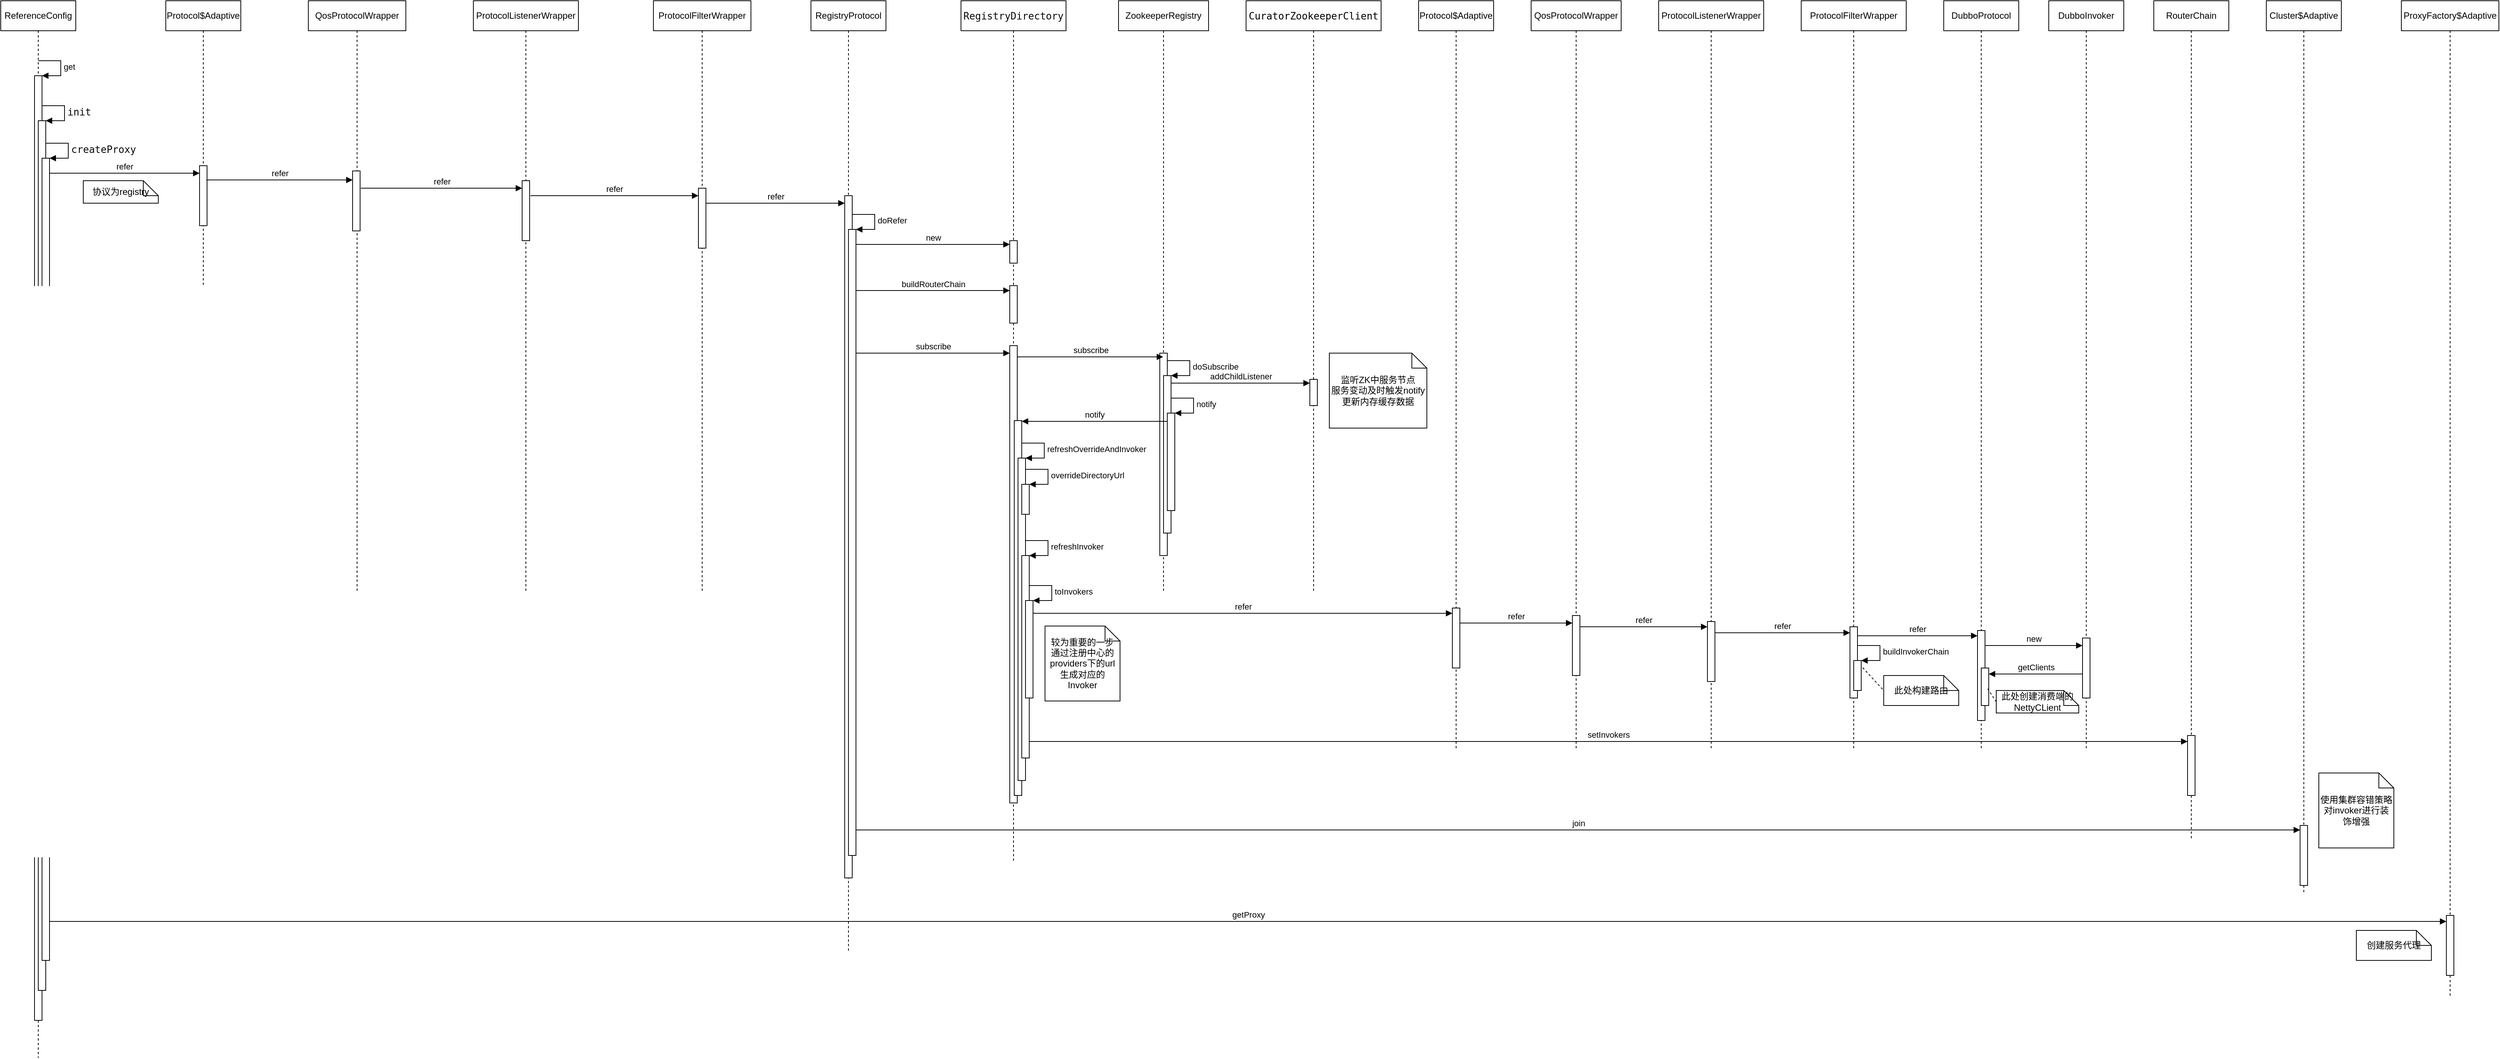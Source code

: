 <mxfile version="20.2.3" type="github">
  <diagram id="S-YhWcMg4kfTPjEh6Daq" name="Page-1">
    <mxGraphModel dx="2163" dy="1258" grid="1" gridSize="10" guides="1" tooltips="1" connect="1" arrows="1" fold="1" page="1" pageScale="1" pageWidth="850" pageHeight="1100" math="0" shadow="0">
      <root>
        <mxCell id="0" />
        <mxCell id="1" parent="0" />
        <mxCell id="prSrardVWq4stz3Opwxa-1" value="ReferenceConfig" style="shape=umlLifeline;perimeter=lifelinePerimeter;whiteSpace=wrap;html=1;container=1;collapsible=0;recursiveResize=0;outlineConnect=0;" vertex="1" parent="1">
          <mxGeometry x="50" y="90" width="100" height="1410" as="geometry" />
        </mxCell>
        <mxCell id="prSrardVWq4stz3Opwxa-2" value="" style="html=1;points=[];perimeter=orthogonalPerimeter;" vertex="1" parent="prSrardVWq4stz3Opwxa-1">
          <mxGeometry x="45" y="100" width="10" height="1260" as="geometry" />
        </mxCell>
        <mxCell id="prSrardVWq4stz3Opwxa-3" value="get" style="edgeStyle=orthogonalEdgeStyle;html=1;align=left;spacingLeft=2;endArrow=block;rounded=0;entryX=1;entryY=0;" edge="1" target="prSrardVWq4stz3Opwxa-2" parent="prSrardVWq4stz3Opwxa-1">
          <mxGeometry relative="1" as="geometry">
            <mxPoint x="50" y="80" as="sourcePoint" />
            <Array as="points">
              <mxPoint x="80" y="80" />
            </Array>
          </mxGeometry>
        </mxCell>
        <mxCell id="prSrardVWq4stz3Opwxa-4" value="" style="html=1;points=[];perimeter=orthogonalPerimeter;" vertex="1" parent="prSrardVWq4stz3Opwxa-1">
          <mxGeometry x="50" y="160" width="10" height="1160" as="geometry" />
        </mxCell>
        <mxCell id="prSrardVWq4stz3Opwxa-5" value="&lt;pre style=&quot;color: rgb(8, 8, 8); font-family: &amp;quot;JetBrains Mono&amp;quot;, monospace; font-size: 9.8pt;&quot;&gt;init&lt;/pre&gt;" style="edgeStyle=orthogonalEdgeStyle;html=1;align=left;spacingLeft=2;endArrow=block;rounded=0;entryX=1;entryY=0;" edge="1" target="prSrardVWq4stz3Opwxa-4" parent="prSrardVWq4stz3Opwxa-1">
          <mxGeometry relative="1" as="geometry">
            <mxPoint x="55" y="140" as="sourcePoint" />
            <Array as="points">
              <mxPoint x="85" y="140" />
            </Array>
          </mxGeometry>
        </mxCell>
        <mxCell id="prSrardVWq4stz3Opwxa-6" value="" style="html=1;points=[];perimeter=orthogonalPerimeter;" vertex="1" parent="prSrardVWq4stz3Opwxa-1">
          <mxGeometry x="55" y="210" width="10" height="1070" as="geometry" />
        </mxCell>
        <mxCell id="prSrardVWq4stz3Opwxa-7" value="&lt;pre style=&quot;color: rgb(8, 8, 8); font-family: &amp;quot;JetBrains Mono&amp;quot;, monospace; font-size: 9.8pt;&quot;&gt;createProxy&lt;/pre&gt;" style="edgeStyle=orthogonalEdgeStyle;html=1;align=left;spacingLeft=2;endArrow=block;rounded=0;entryX=1;entryY=0;" edge="1" target="prSrardVWq4stz3Opwxa-6" parent="prSrardVWq4stz3Opwxa-1">
          <mxGeometry relative="1" as="geometry">
            <mxPoint x="60" y="190" as="sourcePoint" />
            <Array as="points">
              <mxPoint x="90" y="190" />
            </Array>
          </mxGeometry>
        </mxCell>
        <mxCell id="prSrardVWq4stz3Opwxa-8" value="Protocol$Adaptive" style="shape=umlLifeline;perimeter=lifelinePerimeter;whiteSpace=wrap;html=1;container=1;collapsible=0;recursiveResize=0;outlineConnect=0;" vertex="1" parent="1">
          <mxGeometry x="270" y="90" width="100" height="790" as="geometry" />
        </mxCell>
        <mxCell id="prSrardVWq4stz3Opwxa-9" value="" style="html=1;points=[];perimeter=orthogonalPerimeter;" vertex="1" parent="prSrardVWq4stz3Opwxa-8">
          <mxGeometry x="45" y="220" width="10" height="80" as="geometry" />
        </mxCell>
        <mxCell id="prSrardVWq4stz3Opwxa-10" value="refer" style="html=1;verticalAlign=bottom;endArrow=block;rounded=0;" edge="1" parent="1">
          <mxGeometry width="80" relative="1" as="geometry">
            <mxPoint x="115" y="320" as="sourcePoint" />
            <mxPoint x="315" y="320" as="targetPoint" />
          </mxGeometry>
        </mxCell>
        <mxCell id="prSrardVWq4stz3Opwxa-11" value="协议为registry" style="shape=note;size=20;whiteSpace=wrap;html=1;" vertex="1" parent="1">
          <mxGeometry x="160" y="330" width="100" height="30" as="geometry" />
        </mxCell>
        <mxCell id="prSrardVWq4stz3Opwxa-12" value="QosProtocolWrapper" style="shape=umlLifeline;perimeter=lifelinePerimeter;whiteSpace=wrap;html=1;container=1;collapsible=0;recursiveResize=0;outlineConnect=0;" vertex="1" parent="1">
          <mxGeometry x="460" y="90" width="130" height="790" as="geometry" />
        </mxCell>
        <mxCell id="prSrardVWq4stz3Opwxa-13" value="" style="html=1;points=[];perimeter=orthogonalPerimeter;" vertex="1" parent="prSrardVWq4stz3Opwxa-12">
          <mxGeometry x="59" y="227" width="10" height="80" as="geometry" />
        </mxCell>
        <mxCell id="prSrardVWq4stz3Opwxa-17" value="refer" style="html=1;verticalAlign=bottom;endArrow=block;rounded=0;" edge="1" parent="prSrardVWq4stz3Opwxa-12" target="prSrardVWq4stz3Opwxa-16">
          <mxGeometry width="80" relative="1" as="geometry">
            <mxPoint x="70" y="250" as="sourcePoint" />
            <mxPoint x="150" y="250" as="targetPoint" />
          </mxGeometry>
        </mxCell>
        <mxCell id="prSrardVWq4stz3Opwxa-14" value="refer" style="html=1;verticalAlign=bottom;endArrow=block;rounded=0;exitX=0.9;exitY=0.238;exitDx=0;exitDy=0;exitPerimeter=0;" edge="1" parent="1" source="prSrardVWq4stz3Opwxa-9" target="prSrardVWq4stz3Opwxa-13">
          <mxGeometry width="80" relative="1" as="geometry">
            <mxPoint x="330" y="330" as="sourcePoint" />
            <mxPoint x="410" y="330" as="targetPoint" />
          </mxGeometry>
        </mxCell>
        <mxCell id="prSrardVWq4stz3Opwxa-15" value="ProtocolListenerWrapper" style="shape=umlLifeline;perimeter=lifelinePerimeter;whiteSpace=wrap;html=1;container=1;collapsible=0;recursiveResize=0;outlineConnect=0;" vertex="1" parent="1">
          <mxGeometry x="680" y="90" width="140" height="790" as="geometry" />
        </mxCell>
        <mxCell id="prSrardVWq4stz3Opwxa-16" value="" style="html=1;points=[];perimeter=orthogonalPerimeter;" vertex="1" parent="prSrardVWq4stz3Opwxa-15">
          <mxGeometry x="65" y="240" width="10" height="80" as="geometry" />
        </mxCell>
        <mxCell id="prSrardVWq4stz3Opwxa-18" value="ProtocolFilterWrapper" style="shape=umlLifeline;perimeter=lifelinePerimeter;whiteSpace=wrap;html=1;container=1;collapsible=0;recursiveResize=0;outlineConnect=0;" vertex="1" parent="1">
          <mxGeometry x="920" y="90" width="130" height="790" as="geometry" />
        </mxCell>
        <mxCell id="prSrardVWq4stz3Opwxa-19" value="" style="html=1;points=[];perimeter=orthogonalPerimeter;" vertex="1" parent="prSrardVWq4stz3Opwxa-18">
          <mxGeometry x="60" y="250" width="10" height="80" as="geometry" />
        </mxCell>
        <mxCell id="prSrardVWq4stz3Opwxa-23" value="refer" style="html=1;verticalAlign=bottom;endArrow=block;rounded=0;" edge="1" parent="prSrardVWq4stz3Opwxa-18" target="prSrardVWq4stz3Opwxa-22">
          <mxGeometry width="80" relative="1" as="geometry">
            <mxPoint x="70" y="270" as="sourcePoint" />
            <mxPoint x="150" y="270" as="targetPoint" />
          </mxGeometry>
        </mxCell>
        <mxCell id="prSrardVWq4stz3Opwxa-20" value="refer" style="html=1;verticalAlign=bottom;endArrow=block;rounded=0;exitX=1.1;exitY=0.25;exitDx=0;exitDy=0;exitPerimeter=0;entryX=0;entryY=0.125;entryDx=0;entryDy=0;entryPerimeter=0;" edge="1" parent="1" source="prSrardVWq4stz3Opwxa-16" target="prSrardVWq4stz3Opwxa-19">
          <mxGeometry width="80" relative="1" as="geometry">
            <mxPoint x="760" y="350" as="sourcePoint" />
            <mxPoint x="840" y="350" as="targetPoint" />
          </mxGeometry>
        </mxCell>
        <mxCell id="prSrardVWq4stz3Opwxa-21" value="RegistryProtocol" style="shape=umlLifeline;perimeter=lifelinePerimeter;whiteSpace=wrap;html=1;container=1;collapsible=0;recursiveResize=0;outlineConnect=0;" vertex="1" parent="1">
          <mxGeometry x="1130" y="90" width="100" height="1270" as="geometry" />
        </mxCell>
        <mxCell id="prSrardVWq4stz3Opwxa-22" value="" style="html=1;points=[];perimeter=orthogonalPerimeter;" vertex="1" parent="prSrardVWq4stz3Opwxa-21">
          <mxGeometry x="45" y="260" width="10" height="910" as="geometry" />
        </mxCell>
        <mxCell id="prSrardVWq4stz3Opwxa-24" value="" style="html=1;points=[];perimeter=orthogonalPerimeter;" vertex="1" parent="prSrardVWq4stz3Opwxa-21">
          <mxGeometry x="50" y="305" width="10" height="835" as="geometry" />
        </mxCell>
        <mxCell id="prSrardVWq4stz3Opwxa-25" value="doRefer" style="edgeStyle=orthogonalEdgeStyle;html=1;align=left;spacingLeft=2;endArrow=block;rounded=0;entryX=1;entryY=0;" edge="1" target="prSrardVWq4stz3Opwxa-24" parent="prSrardVWq4stz3Opwxa-21">
          <mxGeometry relative="1" as="geometry">
            <mxPoint x="55" y="285" as="sourcePoint" />
            <Array as="points">
              <mxPoint x="85" y="285" />
            </Array>
          </mxGeometry>
        </mxCell>
        <mxCell id="prSrardVWq4stz3Opwxa-32" value="subscribe" style="html=1;verticalAlign=bottom;endArrow=block;rounded=0;" edge="1" parent="prSrardVWq4stz3Opwxa-21" target="prSrardVWq4stz3Opwxa-31">
          <mxGeometry width="80" relative="1" as="geometry">
            <mxPoint x="60" y="470" as="sourcePoint" />
            <mxPoint x="140" y="470" as="targetPoint" />
          </mxGeometry>
        </mxCell>
        <mxCell id="prSrardVWq4stz3Opwxa-26" value="&lt;pre style=&quot;background-color:#ffffff;color:#080808;font-family:&#39;JetBrains Mono&#39;,monospace;font-size:9.8pt;&quot;&gt;RegistryDirectory&lt;/pre&gt;" style="shape=umlLifeline;perimeter=lifelinePerimeter;whiteSpace=wrap;html=1;container=1;collapsible=0;recursiveResize=0;outlineConnect=0;" vertex="1" parent="1">
          <mxGeometry x="1330" y="90" width="140" height="1150" as="geometry" />
        </mxCell>
        <mxCell id="prSrardVWq4stz3Opwxa-27" value="" style="html=1;points=[];perimeter=orthogonalPerimeter;" vertex="1" parent="prSrardVWq4stz3Opwxa-26">
          <mxGeometry x="65" y="320" width="10" height="30" as="geometry" />
        </mxCell>
        <mxCell id="prSrardVWq4stz3Opwxa-29" value="" style="html=1;points=[];perimeter=orthogonalPerimeter;" vertex="1" parent="prSrardVWq4stz3Opwxa-26">
          <mxGeometry x="65" y="380" width="10" height="50" as="geometry" />
        </mxCell>
        <mxCell id="prSrardVWq4stz3Opwxa-31" value="" style="html=1;points=[];perimeter=orthogonalPerimeter;" vertex="1" parent="prSrardVWq4stz3Opwxa-26">
          <mxGeometry x="65" y="460" width="10" height="610" as="geometry" />
        </mxCell>
        <mxCell id="prSrardVWq4stz3Opwxa-44" value="" style="html=1;points=[];perimeter=orthogonalPerimeter;" vertex="1" parent="prSrardVWq4stz3Opwxa-26">
          <mxGeometry x="71" y="560" width="10" height="500" as="geometry" />
        </mxCell>
        <mxCell id="prSrardVWq4stz3Opwxa-46" value="" style="html=1;points=[];perimeter=orthogonalPerimeter;" vertex="1" parent="prSrardVWq4stz3Opwxa-26">
          <mxGeometry x="76" y="610" width="10" height="430" as="geometry" />
        </mxCell>
        <mxCell id="prSrardVWq4stz3Opwxa-47" value="refreshOverrideAndInvoker" style="edgeStyle=orthogonalEdgeStyle;html=1;align=left;spacingLeft=2;endArrow=block;rounded=0;entryX=1;entryY=0;" edge="1" target="prSrardVWq4stz3Opwxa-46" parent="prSrardVWq4stz3Opwxa-26">
          <mxGeometry relative="1" as="geometry">
            <mxPoint x="81" y="590" as="sourcePoint" />
            <Array as="points">
              <mxPoint x="111" y="590" />
            </Array>
          </mxGeometry>
        </mxCell>
        <mxCell id="prSrardVWq4stz3Opwxa-48" value="" style="html=1;points=[];perimeter=orthogonalPerimeter;" vertex="1" parent="prSrardVWq4stz3Opwxa-26">
          <mxGeometry x="81" y="645" width="10" height="40" as="geometry" />
        </mxCell>
        <mxCell id="prSrardVWq4stz3Opwxa-49" value="overrideDirectoryUrl" style="edgeStyle=orthogonalEdgeStyle;html=1;align=left;spacingLeft=2;endArrow=block;rounded=0;entryX=1;entryY=0;" edge="1" target="prSrardVWq4stz3Opwxa-48" parent="prSrardVWq4stz3Opwxa-26">
          <mxGeometry relative="1" as="geometry">
            <mxPoint x="86" y="625" as="sourcePoint" />
            <Array as="points">
              <mxPoint x="116" y="625" />
            </Array>
          </mxGeometry>
        </mxCell>
        <mxCell id="prSrardVWq4stz3Opwxa-50" value="" style="html=1;points=[];perimeter=orthogonalPerimeter;" vertex="1" parent="prSrardVWq4stz3Opwxa-26">
          <mxGeometry x="81" y="740" width="10" height="270" as="geometry" />
        </mxCell>
        <mxCell id="prSrardVWq4stz3Opwxa-51" value="refreshInvoker" style="edgeStyle=orthogonalEdgeStyle;html=1;align=left;spacingLeft=2;endArrow=block;rounded=0;entryX=1;entryY=0;" edge="1" target="prSrardVWq4stz3Opwxa-50" parent="prSrardVWq4stz3Opwxa-26">
          <mxGeometry relative="1" as="geometry">
            <mxPoint x="86" y="720" as="sourcePoint" />
            <Array as="points">
              <mxPoint x="116" y="720" />
            </Array>
          </mxGeometry>
        </mxCell>
        <mxCell id="prSrardVWq4stz3Opwxa-52" value="" style="html=1;points=[];perimeter=orthogonalPerimeter;" vertex="1" parent="prSrardVWq4stz3Opwxa-26">
          <mxGeometry x="86" y="800" width="10" height="130" as="geometry" />
        </mxCell>
        <mxCell id="prSrardVWq4stz3Opwxa-53" value="toInvokers" style="edgeStyle=orthogonalEdgeStyle;html=1;align=left;spacingLeft=2;endArrow=block;rounded=0;entryX=1;entryY=0;" edge="1" target="prSrardVWq4stz3Opwxa-52" parent="prSrardVWq4stz3Opwxa-26">
          <mxGeometry relative="1" as="geometry">
            <mxPoint x="91" y="780" as="sourcePoint" />
            <Array as="points">
              <mxPoint x="121" y="780" />
            </Array>
          </mxGeometry>
        </mxCell>
        <mxCell id="prSrardVWq4stz3Opwxa-28" value="new" style="html=1;verticalAlign=bottom;endArrow=block;rounded=0;" edge="1" parent="1">
          <mxGeometry width="80" relative="1" as="geometry">
            <mxPoint x="1190" y="415" as="sourcePoint" />
            <mxPoint x="1395" y="415" as="targetPoint" />
          </mxGeometry>
        </mxCell>
        <mxCell id="prSrardVWq4stz3Opwxa-30" value="buildRouterChain" style="html=1;verticalAlign=bottom;endArrow=block;rounded=0;" edge="1" parent="1">
          <mxGeometry width="80" relative="1" as="geometry">
            <mxPoint x="1190" y="476.5" as="sourcePoint" />
            <mxPoint x="1395" y="476.5" as="targetPoint" />
          </mxGeometry>
        </mxCell>
        <mxCell id="prSrardVWq4stz3Opwxa-33" value="ZookeeperRegistry" style="shape=umlLifeline;perimeter=lifelinePerimeter;whiteSpace=wrap;html=1;container=1;collapsible=0;recursiveResize=0;outlineConnect=0;" vertex="1" parent="1">
          <mxGeometry x="1540" y="90" width="120" height="790" as="geometry" />
        </mxCell>
        <mxCell id="prSrardVWq4stz3Opwxa-34" value="" style="html=1;points=[];perimeter=orthogonalPerimeter;" vertex="1" parent="prSrardVWq4stz3Opwxa-33">
          <mxGeometry x="55" y="470" width="10" height="270" as="geometry" />
        </mxCell>
        <mxCell id="prSrardVWq4stz3Opwxa-36" value="" style="html=1;points=[];perimeter=orthogonalPerimeter;" vertex="1" parent="prSrardVWq4stz3Opwxa-33">
          <mxGeometry x="60" y="500" width="10" height="210" as="geometry" />
        </mxCell>
        <mxCell id="prSrardVWq4stz3Opwxa-37" value="doSubscribe" style="edgeStyle=orthogonalEdgeStyle;html=1;align=left;spacingLeft=2;endArrow=block;rounded=0;entryX=1;entryY=0;" edge="1" target="prSrardVWq4stz3Opwxa-36" parent="prSrardVWq4stz3Opwxa-33">
          <mxGeometry relative="1" as="geometry">
            <mxPoint x="65" y="480" as="sourcePoint" />
            <Array as="points">
              <mxPoint x="95" y="480" />
            </Array>
          </mxGeometry>
        </mxCell>
        <mxCell id="prSrardVWq4stz3Opwxa-40" value="addChildListener" style="html=1;verticalAlign=bottom;endArrow=block;rounded=0;" edge="1" parent="prSrardVWq4stz3Opwxa-33" target="prSrardVWq4stz3Opwxa-39">
          <mxGeometry width="80" relative="1" as="geometry">
            <mxPoint x="70" y="510" as="sourcePoint" />
            <mxPoint x="150" y="510" as="targetPoint" />
          </mxGeometry>
        </mxCell>
        <mxCell id="prSrardVWq4stz3Opwxa-41" value="" style="html=1;points=[];perimeter=orthogonalPerimeter;" vertex="1" parent="prSrardVWq4stz3Opwxa-33">
          <mxGeometry x="65" y="550" width="10" height="130" as="geometry" />
        </mxCell>
        <mxCell id="prSrardVWq4stz3Opwxa-42" value="notify" style="edgeStyle=orthogonalEdgeStyle;html=1;align=left;spacingLeft=2;endArrow=block;rounded=0;entryX=1;entryY=0;" edge="1" target="prSrardVWq4stz3Opwxa-41" parent="prSrardVWq4stz3Opwxa-33">
          <mxGeometry relative="1" as="geometry">
            <mxPoint x="70" y="530" as="sourcePoint" />
            <Array as="points">
              <mxPoint x="100" y="530" />
            </Array>
          </mxGeometry>
        </mxCell>
        <mxCell id="prSrardVWq4stz3Opwxa-35" value="subscribe" style="html=1;verticalAlign=bottom;endArrow=block;rounded=0;" edge="1" parent="1">
          <mxGeometry width="80" relative="1" as="geometry">
            <mxPoint x="1405" y="565" as="sourcePoint" />
            <mxPoint x="1599.5" y="565" as="targetPoint" />
          </mxGeometry>
        </mxCell>
        <mxCell id="prSrardVWq4stz3Opwxa-38" value="&lt;pre style=&quot;background-color:#ffffff;color:#080808;font-family:&#39;JetBrains Mono&#39;,monospace;font-size:9.8pt;&quot;&gt;&lt;span style=&quot;color:#000000;&quot;&gt;CuratorZookeeperClient&lt;/span&gt;&lt;/pre&gt;" style="shape=umlLifeline;perimeter=lifelinePerimeter;whiteSpace=wrap;html=1;container=1;collapsible=0;recursiveResize=0;outlineConnect=0;" vertex="1" parent="1">
          <mxGeometry x="1710" y="90" width="180" height="790" as="geometry" />
        </mxCell>
        <mxCell id="prSrardVWq4stz3Opwxa-39" value="" style="html=1;points=[];perimeter=orthogonalPerimeter;" vertex="1" parent="prSrardVWq4stz3Opwxa-38">
          <mxGeometry x="85" y="505" width="10" height="35" as="geometry" />
        </mxCell>
        <mxCell id="prSrardVWq4stz3Opwxa-45" value="notify" style="html=1;verticalAlign=bottom;endArrow=block;rounded=0;" edge="1" parent="1">
          <mxGeometry width="80" relative="1" as="geometry">
            <mxPoint x="1605" y="651" as="sourcePoint" />
            <mxPoint x="1411" y="651" as="targetPoint" />
          </mxGeometry>
        </mxCell>
        <mxCell id="prSrardVWq4stz3Opwxa-54" value="Protocol$Adaptive" style="shape=umlLifeline;perimeter=lifelinePerimeter;whiteSpace=wrap;html=1;container=1;collapsible=0;recursiveResize=0;outlineConnect=0;" vertex="1" parent="1">
          <mxGeometry x="1940" y="90" width="100" height="1000" as="geometry" />
        </mxCell>
        <mxCell id="prSrardVWq4stz3Opwxa-55" value="" style="html=1;points=[];perimeter=orthogonalPerimeter;" vertex="1" parent="prSrardVWq4stz3Opwxa-54">
          <mxGeometry x="45" y="810" width="10" height="80" as="geometry" />
        </mxCell>
        <mxCell id="prSrardVWq4stz3Opwxa-56" value="refer" style="html=1;verticalAlign=bottom;endArrow=block;rounded=0;" edge="1" parent="1">
          <mxGeometry width="80" relative="1" as="geometry">
            <mxPoint x="1426" y="907" as="sourcePoint" />
            <mxPoint x="1985" y="907" as="targetPoint" />
          </mxGeometry>
        </mxCell>
        <mxCell id="prSrardVWq4stz3Opwxa-57" value="QosProtocolWrapper" style="shape=umlLifeline;perimeter=lifelinePerimeter;whiteSpace=wrap;html=1;container=1;collapsible=0;recursiveResize=0;outlineConnect=0;" vertex="1" parent="1">
          <mxGeometry x="2090" y="90" width="120" height="1000" as="geometry" />
        </mxCell>
        <mxCell id="prSrardVWq4stz3Opwxa-58" value="" style="html=1;points=[];perimeter=orthogonalPerimeter;" vertex="1" parent="prSrardVWq4stz3Opwxa-57">
          <mxGeometry x="55" y="820" width="10" height="80" as="geometry" />
        </mxCell>
        <mxCell id="prSrardVWq4stz3Opwxa-59" value="refer" style="html=1;verticalAlign=bottom;endArrow=block;rounded=0;" edge="1" parent="1">
          <mxGeometry width="80" relative="1" as="geometry">
            <mxPoint x="1995" y="920" as="sourcePoint" />
            <mxPoint x="2145" y="920" as="targetPoint" />
          </mxGeometry>
        </mxCell>
        <mxCell id="prSrardVWq4stz3Opwxa-60" value="ProtocolListenerWrapper" style="shape=umlLifeline;perimeter=lifelinePerimeter;whiteSpace=wrap;html=1;container=1;collapsible=0;recursiveResize=0;outlineConnect=0;" vertex="1" parent="1">
          <mxGeometry x="2260" y="90" width="140" height="1000" as="geometry" />
        </mxCell>
        <mxCell id="prSrardVWq4stz3Opwxa-61" value="" style="html=1;points=[];perimeter=orthogonalPerimeter;" vertex="1" parent="prSrardVWq4stz3Opwxa-60">
          <mxGeometry x="65" y="828" width="10" height="80" as="geometry" />
        </mxCell>
        <mxCell id="prSrardVWq4stz3Opwxa-62" value="refer" style="html=1;verticalAlign=bottom;endArrow=block;rounded=0;" edge="1" parent="1">
          <mxGeometry width="80" relative="1" as="geometry">
            <mxPoint x="2155" y="925" as="sourcePoint" />
            <mxPoint x="2325" y="925" as="targetPoint" />
          </mxGeometry>
        </mxCell>
        <mxCell id="prSrardVWq4stz3Opwxa-63" value="ProtocolFilterWrapper" style="shape=umlLifeline;perimeter=lifelinePerimeter;whiteSpace=wrap;html=1;container=1;collapsible=0;recursiveResize=0;outlineConnect=0;" vertex="1" parent="1">
          <mxGeometry x="2450" y="90" width="140" height="1000" as="geometry" />
        </mxCell>
        <mxCell id="prSrardVWq4stz3Opwxa-64" value="" style="html=1;points=[];perimeter=orthogonalPerimeter;" vertex="1" parent="prSrardVWq4stz3Opwxa-63">
          <mxGeometry x="65" y="835" width="10" height="95" as="geometry" />
        </mxCell>
        <mxCell id="prSrardVWq4stz3Opwxa-89" value="" style="html=1;points=[];perimeter=orthogonalPerimeter;" vertex="1" parent="prSrardVWq4stz3Opwxa-63">
          <mxGeometry x="70" y="880" width="10" height="40" as="geometry" />
        </mxCell>
        <mxCell id="prSrardVWq4stz3Opwxa-90" value="buildInvokerChain" style="edgeStyle=orthogonalEdgeStyle;html=1;align=left;spacingLeft=2;endArrow=block;rounded=0;entryX=1;entryY=0;" edge="1" target="prSrardVWq4stz3Opwxa-89" parent="prSrardVWq4stz3Opwxa-63">
          <mxGeometry relative="1" as="geometry">
            <mxPoint x="75" y="860" as="sourcePoint" />
            <Array as="points">
              <mxPoint x="105" y="860" />
            </Array>
          </mxGeometry>
        </mxCell>
        <mxCell id="prSrardVWq4stz3Opwxa-65" value="refer" style="html=1;verticalAlign=bottom;endArrow=block;rounded=0;" edge="1" parent="1">
          <mxGeometry width="80" relative="1" as="geometry">
            <mxPoint x="2335" y="933" as="sourcePoint" />
            <mxPoint x="2515" y="933" as="targetPoint" />
          </mxGeometry>
        </mxCell>
        <mxCell id="prSrardVWq4stz3Opwxa-66" value="DubboProtocol" style="shape=umlLifeline;perimeter=lifelinePerimeter;whiteSpace=wrap;html=1;container=1;collapsible=0;recursiveResize=0;outlineConnect=0;" vertex="1" parent="1">
          <mxGeometry x="2640" y="90" width="100" height="1000" as="geometry" />
        </mxCell>
        <mxCell id="prSrardVWq4stz3Opwxa-67" value="" style="html=1;points=[];perimeter=orthogonalPerimeter;" vertex="1" parent="prSrardVWq4stz3Opwxa-66">
          <mxGeometry x="45" y="840" width="10" height="120" as="geometry" />
        </mxCell>
        <mxCell id="prSrardVWq4stz3Opwxa-72" value="" style="html=1;points=[];perimeter=orthogonalPerimeter;" vertex="1" parent="prSrardVWq4stz3Opwxa-66">
          <mxGeometry x="50" y="890" width="10" height="50" as="geometry" />
        </mxCell>
        <mxCell id="prSrardVWq4stz3Opwxa-68" value="refer" style="html=1;verticalAlign=bottom;endArrow=block;rounded=0;" edge="1" parent="1">
          <mxGeometry width="80" relative="1" as="geometry">
            <mxPoint x="2525" y="937" as="sourcePoint" />
            <mxPoint x="2685" y="937" as="targetPoint" />
          </mxGeometry>
        </mxCell>
        <mxCell id="prSrardVWq4stz3Opwxa-69" value="DubboInvoker" style="shape=umlLifeline;perimeter=lifelinePerimeter;whiteSpace=wrap;html=1;container=1;collapsible=0;recursiveResize=0;outlineConnect=0;" vertex="1" parent="1">
          <mxGeometry x="2780" y="90" width="100" height="1000" as="geometry" />
        </mxCell>
        <mxCell id="prSrardVWq4stz3Opwxa-70" value="" style="html=1;points=[];perimeter=orthogonalPerimeter;" vertex="1" parent="prSrardVWq4stz3Opwxa-69">
          <mxGeometry x="45" y="850" width="10" height="80" as="geometry" />
        </mxCell>
        <mxCell id="prSrardVWq4stz3Opwxa-71" value="new" style="html=1;verticalAlign=bottom;endArrow=block;rounded=0;" edge="1" parent="1">
          <mxGeometry width="80" relative="1" as="geometry">
            <mxPoint x="2695" y="950" as="sourcePoint" />
            <mxPoint x="2825" y="950" as="targetPoint" />
          </mxGeometry>
        </mxCell>
        <mxCell id="prSrardVWq4stz3Opwxa-73" value="getClients" style="html=1;verticalAlign=bottom;endArrow=block;rounded=0;" edge="1" parent="1">
          <mxGeometry width="80" relative="1" as="geometry">
            <mxPoint x="2825" y="988" as="sourcePoint" />
            <mxPoint x="2700" y="988" as="targetPoint" />
          </mxGeometry>
        </mxCell>
        <mxCell id="prSrardVWq4stz3Opwxa-75" value="此处创建消费端的NettyCLient" style="shape=note;size=20;whiteSpace=wrap;html=1;" vertex="1" parent="1">
          <mxGeometry x="2710" y="1010" width="110" height="30" as="geometry" />
        </mxCell>
        <mxCell id="prSrardVWq4stz3Opwxa-76" value="" style="endArrow=none;dashed=1;html=1;rounded=0;exitX=0.856;exitY=0.553;exitDx=0;exitDy=0;exitPerimeter=0;entryX=0;entryY=0.5;entryDx=0;entryDy=0;entryPerimeter=0;" edge="1" parent="1" source="prSrardVWq4stz3Opwxa-72" target="prSrardVWq4stz3Opwxa-75">
          <mxGeometry width="50" height="50" relative="1" as="geometry">
            <mxPoint x="2760" y="1150" as="sourcePoint" />
            <mxPoint x="2810" y="1100" as="targetPoint" />
          </mxGeometry>
        </mxCell>
        <mxCell id="prSrardVWq4stz3Opwxa-77" value="RouterChain" style="shape=umlLifeline;perimeter=lifelinePerimeter;whiteSpace=wrap;html=1;container=1;collapsible=0;recursiveResize=0;outlineConnect=0;" vertex="1" parent="1">
          <mxGeometry x="2920" y="90" width="100" height="1120" as="geometry" />
        </mxCell>
        <mxCell id="prSrardVWq4stz3Opwxa-78" value="" style="html=1;points=[];perimeter=orthogonalPerimeter;" vertex="1" parent="prSrardVWq4stz3Opwxa-77">
          <mxGeometry x="45" y="980" width="10" height="80" as="geometry" />
        </mxCell>
        <mxCell id="prSrardVWq4stz3Opwxa-79" value="setInvokers" style="html=1;verticalAlign=bottom;endArrow=block;rounded=0;" edge="1" parent="1">
          <mxGeometry width="80" relative="1" as="geometry">
            <mxPoint x="1421.0" y="1078" as="sourcePoint" />
            <mxPoint x="2965" y="1078" as="targetPoint" />
          </mxGeometry>
        </mxCell>
        <mxCell id="prSrardVWq4stz3Opwxa-80" value="Cluster$Adaptive" style="shape=umlLifeline;perimeter=lifelinePerimeter;whiteSpace=wrap;html=1;container=1;collapsible=0;recursiveResize=0;outlineConnect=0;" vertex="1" parent="1">
          <mxGeometry x="3070" y="90" width="100" height="1190" as="geometry" />
        </mxCell>
        <mxCell id="prSrardVWq4stz3Opwxa-84" value="" style="html=1;points=[];perimeter=orthogonalPerimeter;" vertex="1" parent="prSrardVWq4stz3Opwxa-80">
          <mxGeometry x="45" y="1100" width="10" height="80" as="geometry" />
        </mxCell>
        <mxCell id="prSrardVWq4stz3Opwxa-83" value="join" style="html=1;verticalAlign=bottom;endArrow=block;rounded=0;" edge="1" parent="1">
          <mxGeometry width="80" relative="1" as="geometry">
            <mxPoint x="1190" y="1196.0" as="sourcePoint" />
            <mxPoint x="3115" y="1196.0" as="targetPoint" />
          </mxGeometry>
        </mxCell>
        <mxCell id="prSrardVWq4stz3Opwxa-85" value="使用集群容错策略对invoker进行装饰增强" style="shape=note;size=20;whiteSpace=wrap;html=1;" vertex="1" parent="1">
          <mxGeometry x="3140" y="1120" width="100" height="100" as="geometry" />
        </mxCell>
        <mxCell id="prSrardVWq4stz3Opwxa-86" value="ProxyFactory$Adaptive" style="shape=umlLifeline;perimeter=lifelinePerimeter;whiteSpace=wrap;html=1;container=1;collapsible=0;recursiveResize=0;outlineConnect=0;" vertex="1" parent="1">
          <mxGeometry x="3250" y="90" width="130" height="1330" as="geometry" />
        </mxCell>
        <mxCell id="prSrardVWq4stz3Opwxa-88" value="" style="html=1;points=[];perimeter=orthogonalPerimeter;" vertex="1" parent="prSrardVWq4stz3Opwxa-86">
          <mxGeometry x="60" y="1220" width="10" height="80" as="geometry" />
        </mxCell>
        <mxCell id="prSrardVWq4stz3Opwxa-87" value="getProxy" style="html=1;verticalAlign=bottom;endArrow=block;rounded=0;" edge="1" parent="1">
          <mxGeometry width="80" relative="1" as="geometry">
            <mxPoint x="115" y="1318" as="sourcePoint" />
            <mxPoint x="3310" y="1318" as="targetPoint" />
          </mxGeometry>
        </mxCell>
        <mxCell id="prSrardVWq4stz3Opwxa-91" value="监听ZK中服务节点&lt;br&gt;服务变动及时触发notify更新内存缓存数据" style="shape=note;size=20;whiteSpace=wrap;html=1;" vertex="1" parent="1">
          <mxGeometry x="1821" y="560" width="130" height="100" as="geometry" />
        </mxCell>
        <mxCell id="prSrardVWq4stz3Opwxa-92" value="较为重要的一步&lt;br&gt;通过注册中心的providers下的url生成对应的Invoker" style="shape=note;size=20;whiteSpace=wrap;html=1;" vertex="1" parent="1">
          <mxGeometry x="1442" y="924" width="100" height="100" as="geometry" />
        </mxCell>
        <mxCell id="prSrardVWq4stz3Opwxa-93" value="创建服务代理" style="shape=note;size=20;whiteSpace=wrap;html=1;" vertex="1" parent="1">
          <mxGeometry x="3190" y="1330" width="100" height="40" as="geometry" />
        </mxCell>
        <mxCell id="prSrardVWq4stz3Opwxa-94" value="此处构建路由" style="shape=note;size=20;whiteSpace=wrap;html=1;" vertex="1" parent="1">
          <mxGeometry x="2560" y="990" width="100" height="40" as="geometry" />
        </mxCell>
        <mxCell id="prSrardVWq4stz3Opwxa-95" value="" style="endArrow=none;dashed=1;html=1;rounded=0;entryX=0;entryY=0.5;entryDx=0;entryDy=0;entryPerimeter=0;exitX=1.2;exitY=0.238;exitDx=0;exitDy=0;exitPerimeter=0;" edge="1" parent="1" source="prSrardVWq4stz3Opwxa-89" target="prSrardVWq4stz3Opwxa-94">
          <mxGeometry width="50" height="50" relative="1" as="geometry">
            <mxPoint x="2520" y="1430" as="sourcePoint" />
            <mxPoint x="2570" y="1380" as="targetPoint" />
          </mxGeometry>
        </mxCell>
      </root>
    </mxGraphModel>
  </diagram>
</mxfile>
